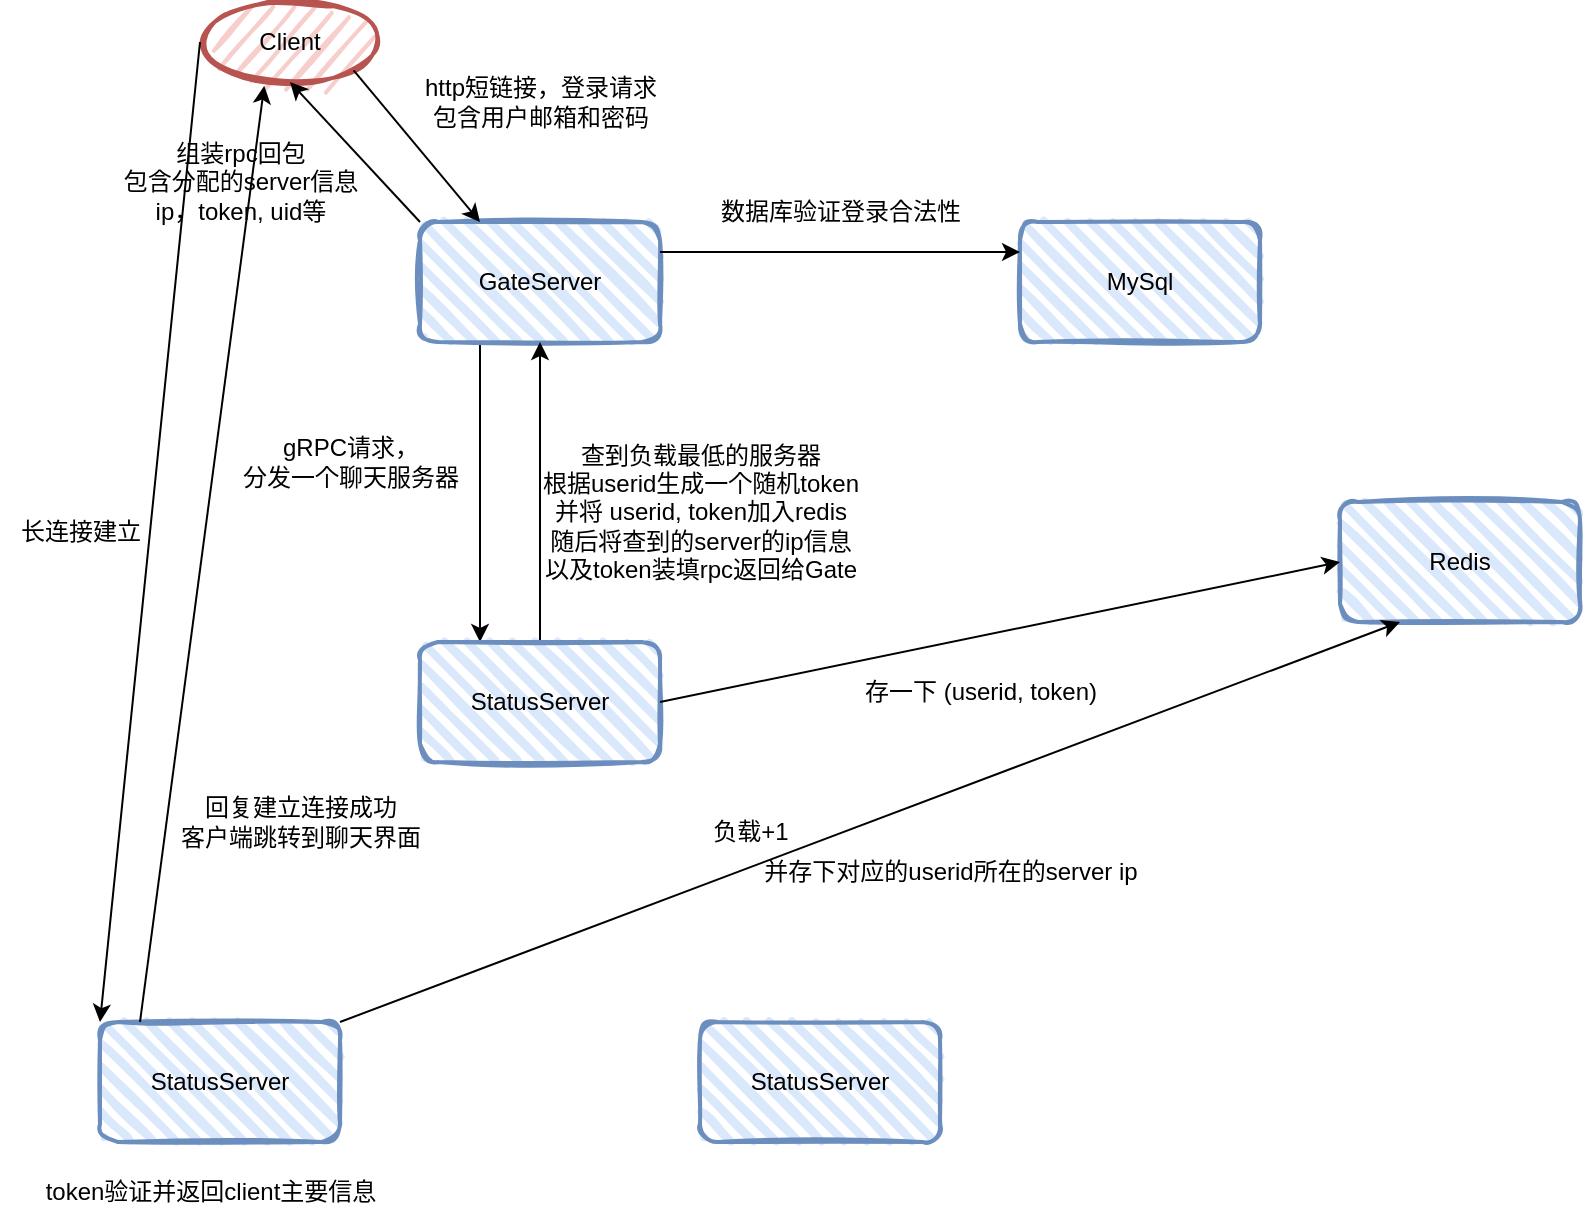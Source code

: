 <mxfile version="24.5.5" type="github">
  <diagram name="第 1 页" id="Xf1fxZ_Qx_DVxWE_wKGi">
    <mxGraphModel dx="1735" dy="902" grid="1" gridSize="10" guides="1" tooltips="1" connect="1" arrows="1" fold="1" page="1" pageScale="1" pageWidth="827" pageHeight="1169" math="0" shadow="0">
      <root>
        <mxCell id="0" />
        <mxCell id="1" parent="0" />
        <mxCell id="TO-9VxQ2qNv1OB0GnopO-17" style="edgeStyle=orthogonalEdgeStyle;rounded=0;orthogonalLoop=1;jettySize=auto;html=1;exitX=0.25;exitY=1;exitDx=0;exitDy=0;entryX=0.25;entryY=0;entryDx=0;entryDy=0;" edge="1" parent="1" source="l3XLrASRTkj1tUgQjpMN-1" target="l3XLrASRTkj1tUgQjpMN-4">
          <mxGeometry relative="1" as="geometry" />
        </mxCell>
        <mxCell id="l3XLrASRTkj1tUgQjpMN-1" value="GateServer" style="rounded=1;whiteSpace=wrap;html=1;strokeWidth=2;fillWeight=4;hachureGap=8;hachureAngle=45;fillColor=#dae8fc;sketch=1;strokeColor=#6c8ebf;" parent="1" vertex="1">
          <mxGeometry x="230" y="140" width="120" height="60" as="geometry" />
        </mxCell>
        <mxCell id="l3XLrASRTkj1tUgQjpMN-3" value="Client" style="ellipse;whiteSpace=wrap;html=1;strokeWidth=2;fillWeight=2;hachureGap=8;fillColor=#f8cecc;fillStyle=dots;sketch=1;strokeColor=#b85450;" parent="1" vertex="1">
          <mxGeometry x="120" y="30" width="90" height="40" as="geometry" />
        </mxCell>
        <mxCell id="TO-9VxQ2qNv1OB0GnopO-18" style="edgeStyle=orthogonalEdgeStyle;rounded=0;orthogonalLoop=1;jettySize=auto;html=1;exitX=0.5;exitY=0;exitDx=0;exitDy=0;entryX=0.5;entryY=1;entryDx=0;entryDy=0;" edge="1" parent="1" source="l3XLrASRTkj1tUgQjpMN-4" target="l3XLrASRTkj1tUgQjpMN-1">
          <mxGeometry relative="1" as="geometry" />
        </mxCell>
        <mxCell id="l3XLrASRTkj1tUgQjpMN-4" value="StatusServer" style="rounded=1;whiteSpace=wrap;html=1;strokeWidth=2;fillWeight=4;hachureGap=8;hachureAngle=45;fillColor=#dae8fc;sketch=1;strokeColor=#6c8ebf;" parent="1" vertex="1">
          <mxGeometry x="230" y="350" width="120" height="60" as="geometry" />
        </mxCell>
        <mxCell id="TO-9VxQ2qNv1OB0GnopO-1" value="" style="endArrow=classic;html=1;rounded=0;exitX=1;exitY=1;exitDx=0;exitDy=0;entryX=0.25;entryY=0;entryDx=0;entryDy=0;" edge="1" parent="1" source="l3XLrASRTkj1tUgQjpMN-3" target="l3XLrASRTkj1tUgQjpMN-1">
          <mxGeometry width="50" height="50" relative="1" as="geometry">
            <mxPoint x="390" y="330" as="sourcePoint" />
            <mxPoint x="440" y="280" as="targetPoint" />
          </mxGeometry>
        </mxCell>
        <mxCell id="TO-9VxQ2qNv1OB0GnopO-2" value="http短链接，登录请求&lt;div&gt;包含用户邮箱和密码&lt;/div&gt;" style="text;html=1;align=center;verticalAlign=middle;resizable=0;points=[];autosize=1;strokeColor=none;fillColor=none;" vertex="1" parent="1">
          <mxGeometry x="220" y="60" width="140" height="40" as="geometry" />
        </mxCell>
        <mxCell id="TO-9VxQ2qNv1OB0GnopO-4" value="MySql" style="rounded=1;whiteSpace=wrap;html=1;strokeWidth=2;fillWeight=4;hachureGap=8;hachureAngle=45;fillColor=#dae8fc;sketch=1;strokeColor=#6c8ebf;" vertex="1" parent="1">
          <mxGeometry x="530" y="140" width="120" height="60" as="geometry" />
        </mxCell>
        <mxCell id="TO-9VxQ2qNv1OB0GnopO-5" value="Redis" style="rounded=1;whiteSpace=wrap;html=1;strokeWidth=2;fillWeight=4;hachureGap=8;hachureAngle=45;fillColor=#dae8fc;sketch=1;strokeColor=#6c8ebf;" vertex="1" parent="1">
          <mxGeometry x="690" y="280" width="120" height="60" as="geometry" />
        </mxCell>
        <mxCell id="TO-9VxQ2qNv1OB0GnopO-7" value="" style="endArrow=classic;html=1;rounded=0;exitX=1;exitY=0.25;exitDx=0;exitDy=0;entryX=0;entryY=0.25;entryDx=0;entryDy=0;" edge="1" parent="1" source="l3XLrASRTkj1tUgQjpMN-1" target="TO-9VxQ2qNv1OB0GnopO-4">
          <mxGeometry width="50" height="50" relative="1" as="geometry">
            <mxPoint x="380" y="260" as="sourcePoint" />
            <mxPoint x="430" y="210" as="targetPoint" />
          </mxGeometry>
        </mxCell>
        <mxCell id="TO-9VxQ2qNv1OB0GnopO-8" value="数据库验证登录合法性" style="text;html=1;align=center;verticalAlign=middle;resizable=0;points=[];autosize=1;strokeColor=none;fillColor=none;rotation=0;" vertex="1" parent="1">
          <mxGeometry x="370" y="120" width="140" height="30" as="geometry" />
        </mxCell>
        <mxCell id="TO-9VxQ2qNv1OB0GnopO-10" value="gRPC请求，&lt;div&gt;分发一个聊天服务器&lt;/div&gt;" style="text;html=1;align=center;verticalAlign=middle;resizable=0;points=[];autosize=1;strokeColor=none;fillColor=none;" vertex="1" parent="1">
          <mxGeometry x="130" y="240" width="130" height="40" as="geometry" />
        </mxCell>
        <mxCell id="TO-9VxQ2qNv1OB0GnopO-12" value="查到负载最低的服务器&lt;div&gt;根据userid生成一个随机token&lt;/div&gt;&lt;div&gt;并将 userid, token加入redis&lt;/div&gt;&lt;div&gt;随后将查到的server的ip信息&lt;/div&gt;&lt;div&gt;以及token装填rpc返回给Gate&lt;/div&gt;" style="text;html=1;align=center;verticalAlign=middle;resizable=0;points=[];autosize=1;strokeColor=none;fillColor=none;" vertex="1" parent="1">
          <mxGeometry x="280" y="240" width="180" height="90" as="geometry" />
        </mxCell>
        <mxCell id="TO-9VxQ2qNv1OB0GnopO-14" value="存一下 (userid, token)" style="text;html=1;align=center;verticalAlign=middle;resizable=0;points=[];autosize=1;strokeColor=none;fillColor=none;rotation=0;" vertex="1" parent="1">
          <mxGeometry x="440" y="360" width="140" height="30" as="geometry" />
        </mxCell>
        <mxCell id="TO-9VxQ2qNv1OB0GnopO-15" value="" style="endArrow=classic;html=1;rounded=0;exitX=0;exitY=0;exitDx=0;exitDy=0;entryX=0.5;entryY=1;entryDx=0;entryDy=0;" edge="1" parent="1" source="l3XLrASRTkj1tUgQjpMN-1" target="l3XLrASRTkj1tUgQjpMN-3">
          <mxGeometry width="50" height="50" relative="1" as="geometry">
            <mxPoint x="30" y="200" as="sourcePoint" />
            <mxPoint x="80" y="150" as="targetPoint" />
          </mxGeometry>
        </mxCell>
        <mxCell id="TO-9VxQ2qNv1OB0GnopO-16" value="组装rpc回包&lt;div&gt;包含分配的server信息&lt;/div&gt;&lt;div&gt;ip，token, uid等&lt;/div&gt;" style="text;html=1;align=center;verticalAlign=middle;resizable=0;points=[];autosize=1;strokeColor=none;fillColor=none;" vertex="1" parent="1">
          <mxGeometry x="70" y="90" width="140" height="60" as="geometry" />
        </mxCell>
        <mxCell id="TO-9VxQ2qNv1OB0GnopO-19" value="" style="endArrow=classic;html=1;rounded=0;entryX=0;entryY=0.5;entryDx=0;entryDy=0;" edge="1" parent="1" target="TO-9VxQ2qNv1OB0GnopO-5">
          <mxGeometry width="50" height="50" relative="1" as="geometry">
            <mxPoint x="350" y="380" as="sourcePoint" />
            <mxPoint x="400" y="330" as="targetPoint" />
          </mxGeometry>
        </mxCell>
        <mxCell id="TO-9VxQ2qNv1OB0GnopO-20" value="StatusServer" style="rounded=1;whiteSpace=wrap;html=1;strokeWidth=2;fillWeight=4;hachureGap=8;hachureAngle=45;fillColor=#dae8fc;sketch=1;strokeColor=#6c8ebf;" vertex="1" parent="1">
          <mxGeometry x="70" y="540" width="120" height="60" as="geometry" />
        </mxCell>
        <mxCell id="TO-9VxQ2qNv1OB0GnopO-21" value="StatusServer" style="rounded=1;whiteSpace=wrap;html=1;strokeWidth=2;fillWeight=4;hachureGap=8;hachureAngle=45;fillColor=#dae8fc;sketch=1;strokeColor=#6c8ebf;" vertex="1" parent="1">
          <mxGeometry x="370" y="540" width="120" height="60" as="geometry" />
        </mxCell>
        <mxCell id="TO-9VxQ2qNv1OB0GnopO-22" value="" style="endArrow=classic;html=1;rounded=0;exitX=0;exitY=0.5;exitDx=0;exitDy=0;entryX=0;entryY=0;entryDx=0;entryDy=0;" edge="1" parent="1" source="l3XLrASRTkj1tUgQjpMN-3" target="TO-9VxQ2qNv1OB0GnopO-20">
          <mxGeometry width="50" height="50" relative="1" as="geometry">
            <mxPoint x="20" y="320" as="sourcePoint" />
            <mxPoint x="70" y="270" as="targetPoint" />
          </mxGeometry>
        </mxCell>
        <mxCell id="TO-9VxQ2qNv1OB0GnopO-23" value="长连接建立" style="text;html=1;align=center;verticalAlign=middle;resizable=0;points=[];autosize=1;strokeColor=none;fillColor=none;" vertex="1" parent="1">
          <mxGeometry x="20" y="280" width="80" height="30" as="geometry" />
        </mxCell>
        <mxCell id="TO-9VxQ2qNv1OB0GnopO-24" value="token验证并返回client主要信息" style="text;html=1;align=center;verticalAlign=middle;resizable=0;points=[];autosize=1;strokeColor=none;fillColor=none;" vertex="1" parent="1">
          <mxGeometry x="30" y="610" width="190" height="30" as="geometry" />
        </mxCell>
        <mxCell id="TO-9VxQ2qNv1OB0GnopO-26" value="" style="endArrow=classic;html=1;rounded=0;entryX=0.25;entryY=1;entryDx=0;entryDy=0;" edge="1" parent="1" target="TO-9VxQ2qNv1OB0GnopO-5">
          <mxGeometry width="50" height="50" relative="1" as="geometry">
            <mxPoint x="190" y="540" as="sourcePoint" />
            <mxPoint x="240" y="490" as="targetPoint" />
          </mxGeometry>
        </mxCell>
        <mxCell id="TO-9VxQ2qNv1OB0GnopO-27" value="负载+1" style="text;html=1;align=center;verticalAlign=middle;resizable=0;points=[];autosize=1;strokeColor=none;fillColor=none;" vertex="1" parent="1">
          <mxGeometry x="365" y="430" width="60" height="30" as="geometry" />
        </mxCell>
        <mxCell id="TO-9VxQ2qNv1OB0GnopO-28" value="并存下对应的userid所在的server ip" style="text;html=1;align=center;verticalAlign=middle;resizable=0;points=[];autosize=1;strokeColor=none;fillColor=none;" vertex="1" parent="1">
          <mxGeometry x="390" y="450" width="210" height="30" as="geometry" />
        </mxCell>
        <mxCell id="TO-9VxQ2qNv1OB0GnopO-29" value="" style="endArrow=classic;html=1;rounded=0;entryX=0.357;entryY=1.047;entryDx=0;entryDy=0;entryPerimeter=0;" edge="1" parent="1" target="l3XLrASRTkj1tUgQjpMN-3">
          <mxGeometry width="50" height="50" relative="1" as="geometry">
            <mxPoint x="90" y="540" as="sourcePoint" />
            <mxPoint x="140" y="490" as="targetPoint" />
          </mxGeometry>
        </mxCell>
        <mxCell id="TO-9VxQ2qNv1OB0GnopO-30" value="回复建立连接成功&lt;div&gt;客户端跳转到聊天界面&lt;/div&gt;" style="text;html=1;align=center;verticalAlign=middle;resizable=0;points=[];autosize=1;strokeColor=none;fillColor=none;" vertex="1" parent="1">
          <mxGeometry x="100" y="420" width="140" height="40" as="geometry" />
        </mxCell>
      </root>
    </mxGraphModel>
  </diagram>
</mxfile>
